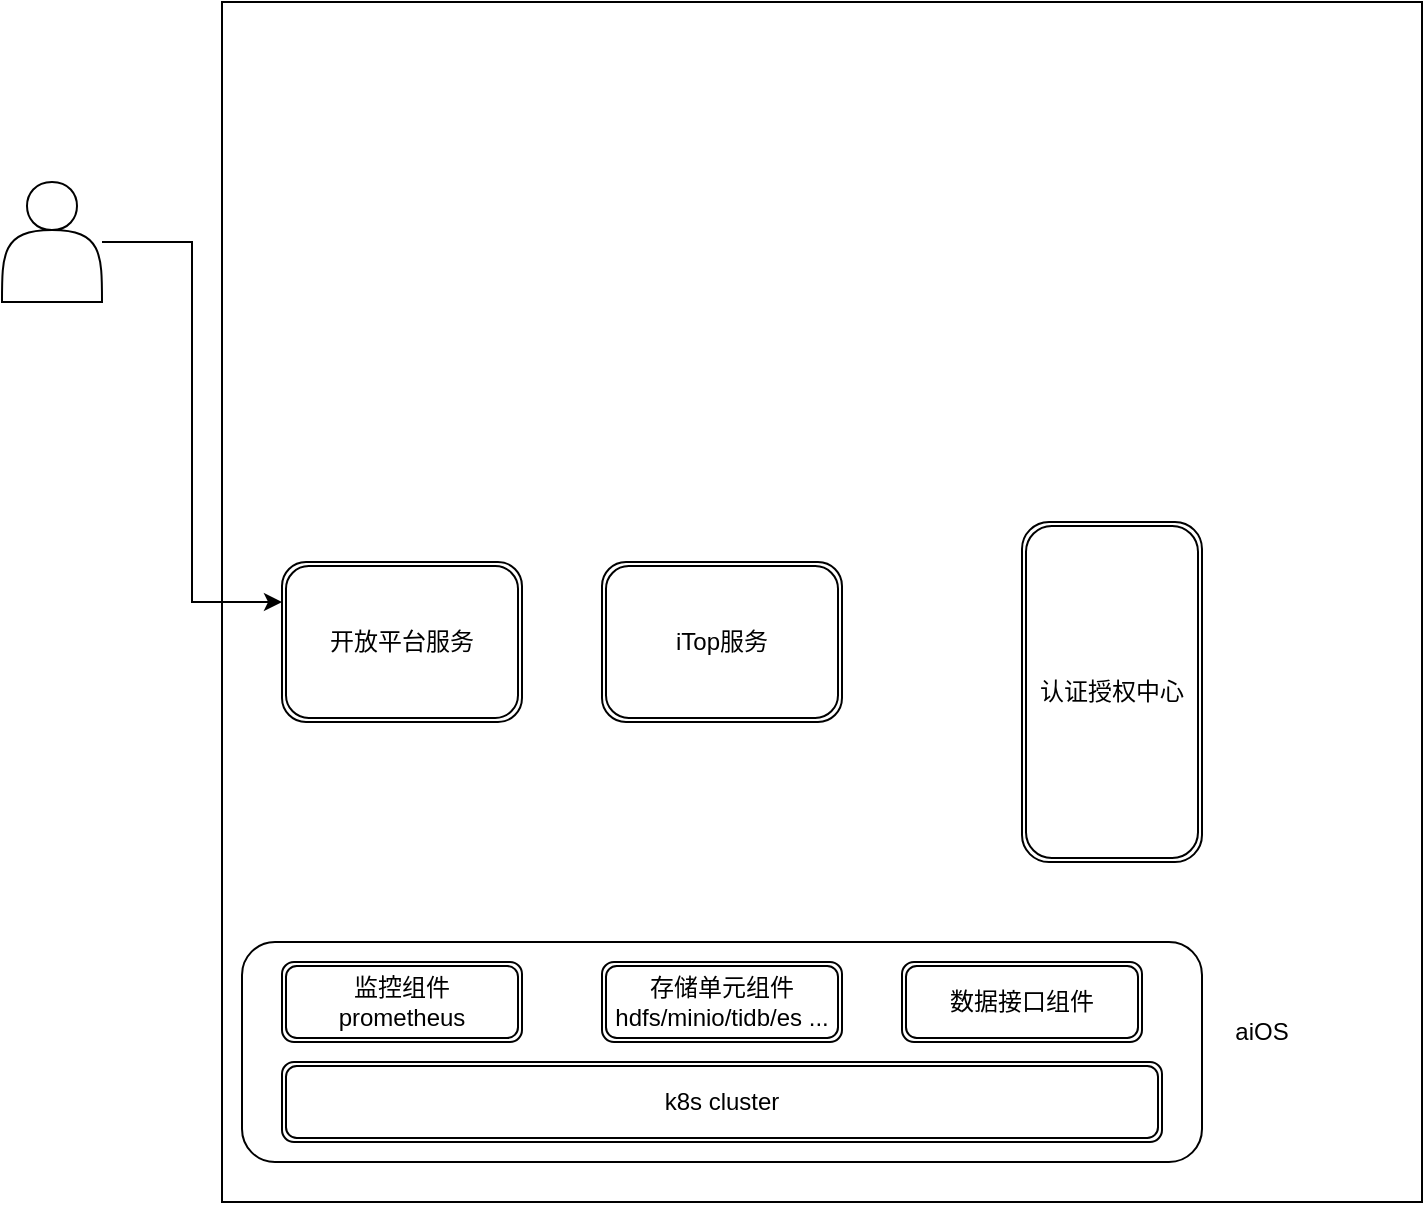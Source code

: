 <mxfile version="14.0.0" type="github">
  <diagram id="kdde09D2nnx4coVuQpx-" name="第 1 页">
    <mxGraphModel dx="1038" dy="548" grid="1" gridSize="10" guides="1" tooltips="1" connect="1" arrows="1" fold="1" page="1" pageScale="1" pageWidth="827" pageHeight="1169" math="0" shadow="0">
      <root>
        <mxCell id="0" />
        <mxCell id="1" parent="0" />
        <mxCell id="gJM25PYip7lrtwRQAck6-2" value="" style="whiteSpace=wrap;html=1;aspect=fixed;" vertex="1" parent="1">
          <mxGeometry x="170" y="50" width="600" height="600" as="geometry" />
        </mxCell>
        <mxCell id="gJM25PYip7lrtwRQAck6-11" value="" style="rounded=1;whiteSpace=wrap;html=1;" vertex="1" parent="1">
          <mxGeometry x="180" y="520" width="480" height="110" as="geometry" />
        </mxCell>
        <mxCell id="gJM25PYip7lrtwRQAck6-14" style="edgeStyle=orthogonalEdgeStyle;rounded=0;orthogonalLoop=1;jettySize=auto;html=1;entryX=0;entryY=0.25;entryDx=0;entryDy=0;" edge="1" parent="1" source="HxBF0iYT7sKtN1toAZas-1" target="HxBF0iYT7sKtN1toAZas-4">
          <mxGeometry relative="1" as="geometry" />
        </mxCell>
        <mxCell id="HxBF0iYT7sKtN1toAZas-1" value="" style="shape=actor;whiteSpace=wrap;html=1;" parent="1" vertex="1">
          <mxGeometry x="60" y="140" width="50" height="60" as="geometry" />
        </mxCell>
        <mxCell id="HxBF0iYT7sKtN1toAZas-4" value="开放平台服务" style="shape=ext;double=1;rounded=1;whiteSpace=wrap;html=1;" parent="1" vertex="1">
          <mxGeometry x="200" y="330" width="120" height="80" as="geometry" />
        </mxCell>
        <mxCell id="HxBF0iYT7sKtN1toAZas-5" value="iTop服务" style="shape=ext;double=1;rounded=1;whiteSpace=wrap;html=1;" parent="1" vertex="1">
          <mxGeometry x="360" y="330" width="120" height="80" as="geometry" />
        </mxCell>
        <mxCell id="HxBF0iYT7sKtN1toAZas-6" value="k8s cluster" style="shape=ext;double=1;rounded=1;whiteSpace=wrap;html=1;" parent="1" vertex="1">
          <mxGeometry x="200" y="580" width="440" height="40" as="geometry" />
        </mxCell>
        <mxCell id="HxBF0iYT7sKtN1toAZas-7" value="认证授权中心" style="shape=ext;double=1;rounded=1;whiteSpace=wrap;html=1;" parent="1" vertex="1">
          <mxGeometry x="570" y="310" width="90" height="170" as="geometry" />
        </mxCell>
        <mxCell id="gJM25PYip7lrtwRQAck6-3" value="aiOS" style="text;html=1;strokeColor=none;fillColor=none;align=center;verticalAlign=middle;whiteSpace=wrap;rounded=0;" vertex="1" parent="1">
          <mxGeometry x="670" y="550" width="40" height="30" as="geometry" />
        </mxCell>
        <mxCell id="gJM25PYip7lrtwRQAck6-7" value="监控组件 prometheus" style="shape=ext;double=1;rounded=1;whiteSpace=wrap;html=1;" vertex="1" parent="1">
          <mxGeometry x="200" y="530" width="120" height="40" as="geometry" />
        </mxCell>
        <mxCell id="gJM25PYip7lrtwRQAck6-8" value="存储单元组件 &lt;br&gt;hdfs/minio/tidb/es ..." style="shape=ext;double=1;rounded=1;whiteSpace=wrap;html=1;" vertex="1" parent="1">
          <mxGeometry x="360" y="530" width="120" height="40" as="geometry" />
        </mxCell>
        <mxCell id="gJM25PYip7lrtwRQAck6-10" value="数据接口组件" style="shape=ext;double=1;rounded=1;whiteSpace=wrap;html=1;" vertex="1" parent="1">
          <mxGeometry x="510" y="530" width="120" height="40" as="geometry" />
        </mxCell>
      </root>
    </mxGraphModel>
  </diagram>
</mxfile>
